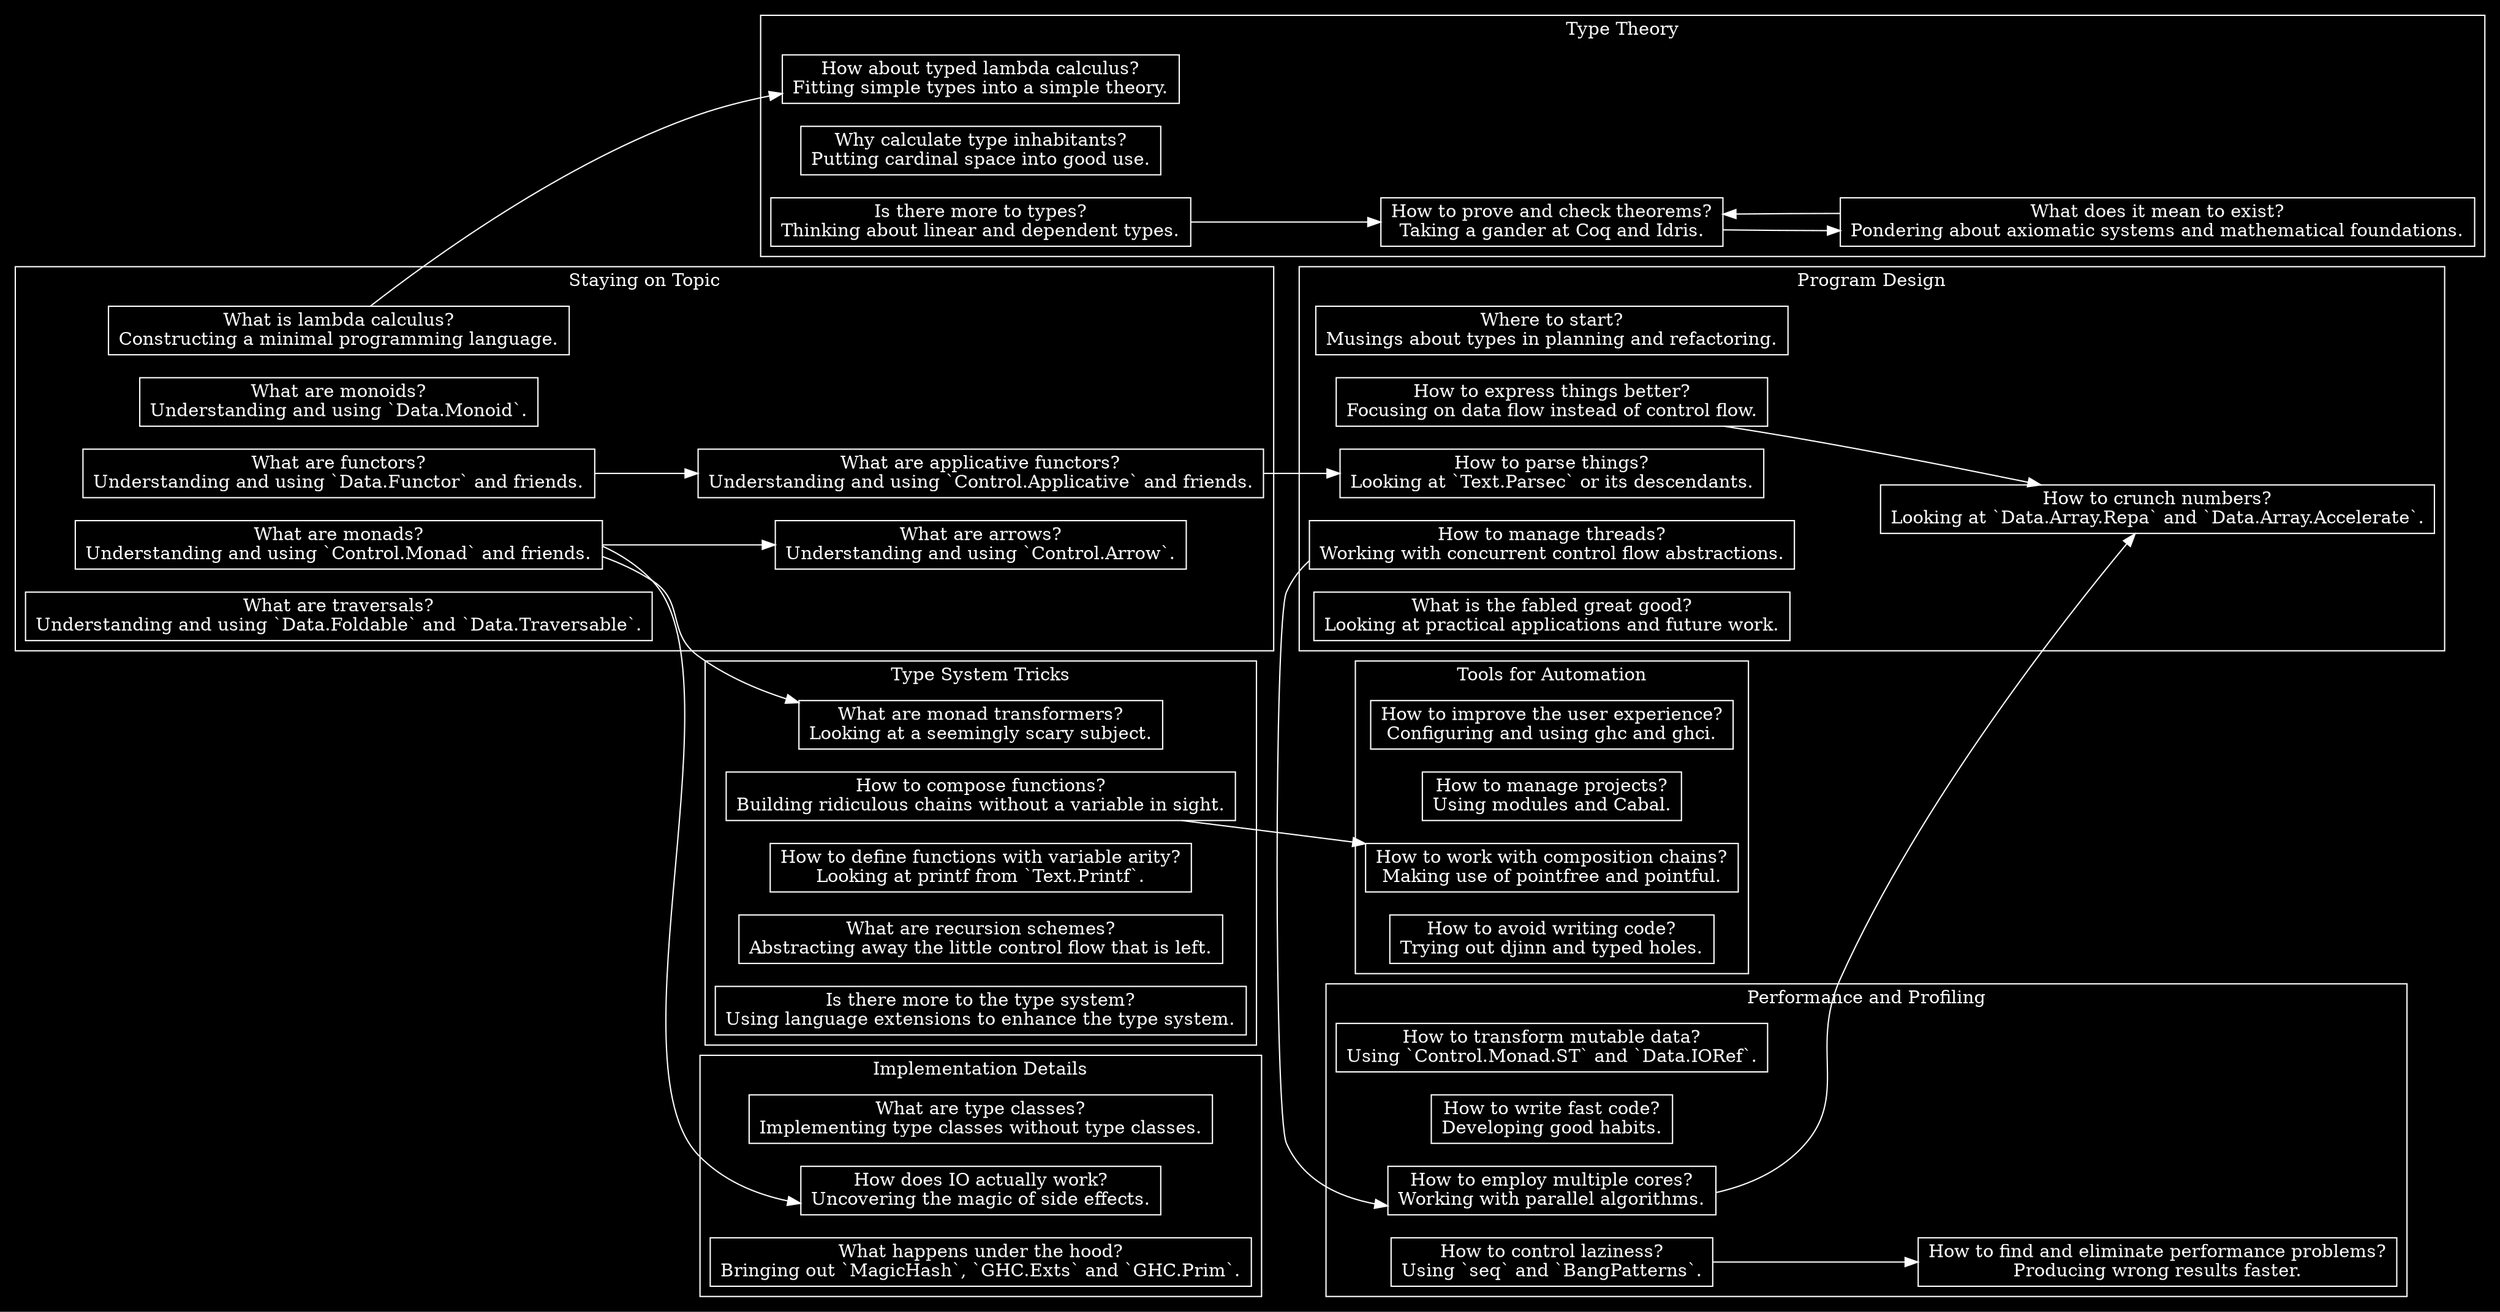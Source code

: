 digraph topics {
  graph [bgcolor=black, color=white, fontcolor=white]
  node [bgcolor=black, color=white, fontcolor=white]
  edge [bgcolor=black, color=white, fontcolor=white]

  node [shape=box]

  rankdir=LR

  subgraph cluster_topical {
    label="Staying on Topic"

    lc
    [label="What is lambda calculus?
Constructing a minimal programming language."]

    monoids
    [label="What are monoids?
Understanding and using `Data.Monoid`."]

    functors
    [label="What are functors?
Understanding and using `Data.Functor` and friends."]

    applicatives
    [label="What are applicative functors?
Understanding and using `Control.Applicative` and friends."]

    monads
    [label="What are monads?
Understanding and using `Control.Monad` and friends."]

    traversals
    [label="What are traversals?
Understanding and using `Data.Foldable` and `Data.Traversable`."]

    arrows
    [label="What are arrows?
Understanding and using `Control.Arrow`."]
  }

  subgraph cluster_design {
    label="Program Design"

    plan
    [label="Where to start?
Musings about types in planning and refactoring."]

    flow
    [label="How to express things better?
Focusing on data flow instead of control flow."]

    parsec
    [label="How to parse things?
Looking at `Text.Parsec` or its descendants."]

    repa
    [label="How to crunch numbers?
Looking at `Data.Array.Repa` and `Data.Array.Accelerate`."]

    concurrent
    [label="How to manage threads?
Working with concurrent control flow abstractions."]

    work
    [label="What is the fabled great good?
Looking at practical applications and future work."]
  }

  subgraph cluster_tricks {
    label="Type System Tricks"

    mt
    [label="What are monad transformers?
Looking at a seemingly scary subject."]

    comp
    [label="How to compose functions?
Building ridiculous chains without a variable in sight."]

    printf
    [label="How to define functions with variable arity?
Looking at printf from `Text.Printf`."]

    schemes
    [label="What are recursion schemes?
Abstracting away the little control flow that is left."]

    extensions
    [label="Is there more to the type system?
Using language extensions to enhance the type system."]
  }

  subgraph cluster_theory {
    label="Type Theory"

    stlc
    [label="How about typed lambda calculus?
Fitting simple types into a simple theory."]

    cardinal
    [label="Why calculate type inhabitants?
Putting cardinal space into good use."]

    dependent
    [label="Is there more to types?
Thinking about linear and dependent types."]

    proofs
    [label="How to prove and check theorems?
Taking a gander at Coq and Idris."]

    foundations
    [label="What does it mean to exist?
Pondering about axiomatic systems and mathematical foundations."]
  }

  subgraph cluster_implementation {
    label="Implementation Details"

    classes
    [label="What are type classes?
Implementing type classes without type classes."]

    io
    [label="How does IO actually work?
Uncovering the magic of side effects."]

    prim
    [label="What happens under the hood?
Bringing out `MagicHash`, `GHC.Exts` and `GHC.Prim`."]
  }

  subgraph cluster_performance {
    label="Performance and Profiling"

    mutable
    [label="How to transform mutable data?
Using `Control.Monad.ST` and `Data.IORef`."]

    habits
    [label="How to write fast code?
Developing good habits."]

    seq
    [label="How to control laziness?
Using `seq` and `BangPatterns`."]

    parallel
    [label="How to employ multiple cores?
Working with parallel algorithms."]

    prof
    [label="How to find and eliminate performance problems?
Producing wrong results faster."]
  }

  subgraph cluster_automation {
    label="Tools for Automation"

    ghc
    [label="How to improve the user experience?
Configuring and using ghc and ghci."]

    cabal
    [label="How to manage projects?
Using modules and Cabal."]

    pointfree
    [label="How to work with composition chains?
Making use of pointfree and pointful."]

    djinn
    [label="How to avoid writing code?
Trying out djinn and typed holes."]
  }

  functors -> applicatives
  monads -> arrows
  monads -> mt
  monads -> io
  lc -> stlc
  seq -> prof
  concurrent -> parallel
  applicatives -> parsec
  flow -> repa
  parallel -> repa
  dependent -> proofs
  comp -> pointfree
  proofs -> foundations
  foundations -> proofs
}
